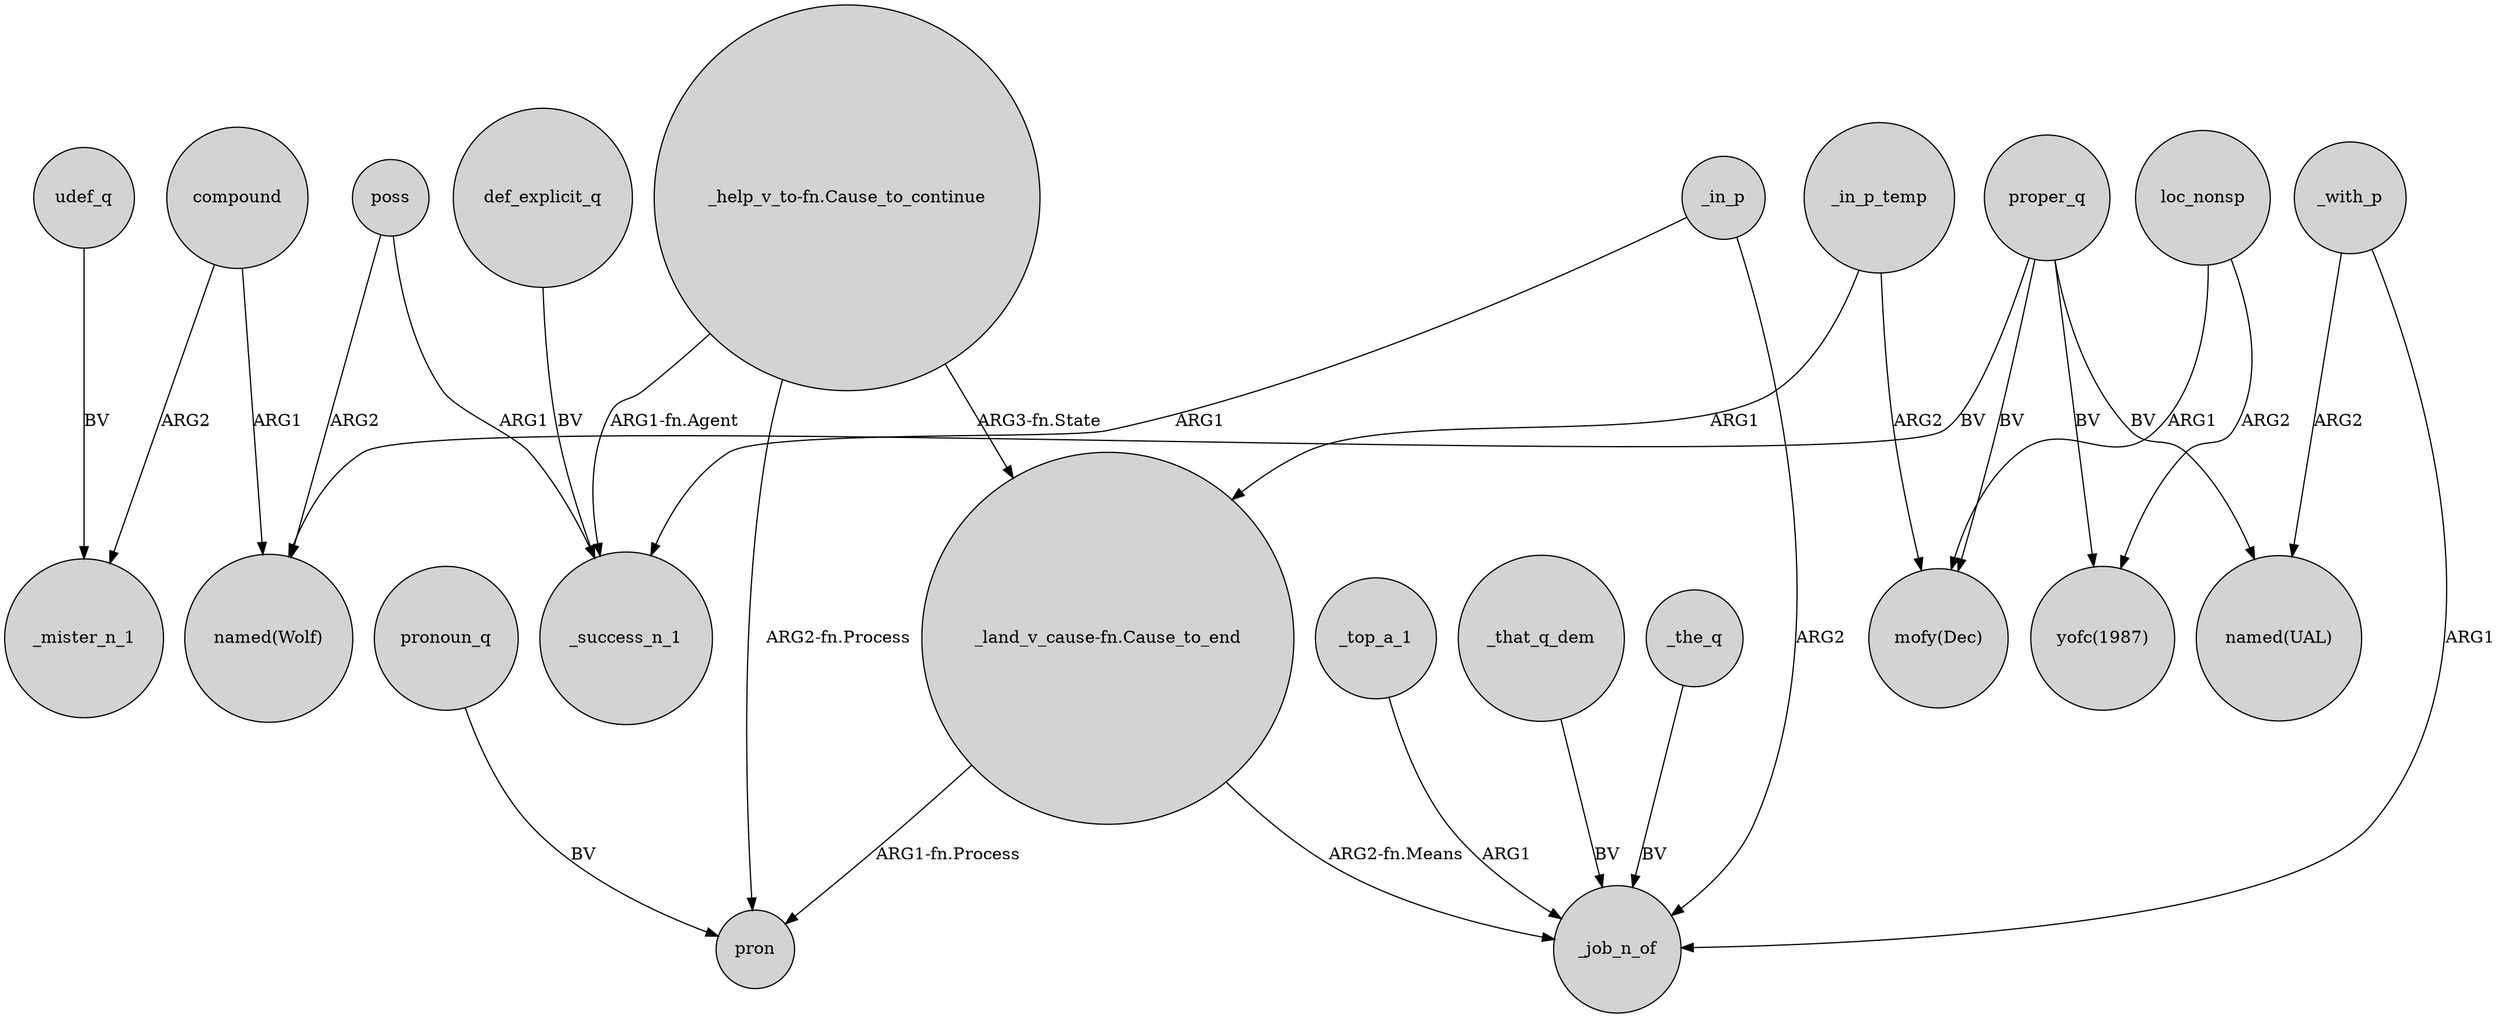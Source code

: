 digraph {
	node [shape=circle style=filled]
	compound -> _mister_n_1 [label=ARG2]
	"_help_v_to-fn.Cause_to_continue" -> pron [label="ARG2-fn.Process"]
	_top_a_1 -> _job_n_of [label=ARG1]
	"_land_v_cause-fn.Cause_to_end" -> _job_n_of [label="ARG2-fn.Means"]
	compound -> "named(Wolf)" [label=ARG1]
	poss -> "named(Wolf)" [label=ARG2]
	"_help_v_to-fn.Cause_to_continue" -> "_land_v_cause-fn.Cause_to_end" [label="ARG3-fn.State"]
	loc_nonsp -> "mofy(Dec)" [label=ARG1]
	udef_q -> _mister_n_1 [label=BV]
	_with_p -> _job_n_of [label=ARG1]
	_in_p -> _job_n_of [label=ARG2]
	poss -> _success_n_1 [label=ARG1]
	proper_q -> "named(UAL)" [label=BV]
	pronoun_q -> pron [label=BV]
	proper_q -> "mofy(Dec)" [label=BV]
	_in_p_temp -> "mofy(Dec)" [label=ARG2]
	"_help_v_to-fn.Cause_to_continue" -> _success_n_1 [label="ARG1-fn.Agent"]
	proper_q -> "named(Wolf)" [label=BV]
	proper_q -> "yofc(1987)" [label=BV]
	"_land_v_cause-fn.Cause_to_end" -> pron [label="ARG1-fn.Process"]
	_in_p -> _success_n_1 [label=ARG1]
	_that_q_dem -> _job_n_of [label=BV]
	_the_q -> _job_n_of [label=BV]
	_in_p_temp -> "_land_v_cause-fn.Cause_to_end" [label=ARG1]
	loc_nonsp -> "yofc(1987)" [label=ARG2]
	_with_p -> "named(UAL)" [label=ARG2]
	def_explicit_q -> _success_n_1 [label=BV]
}
